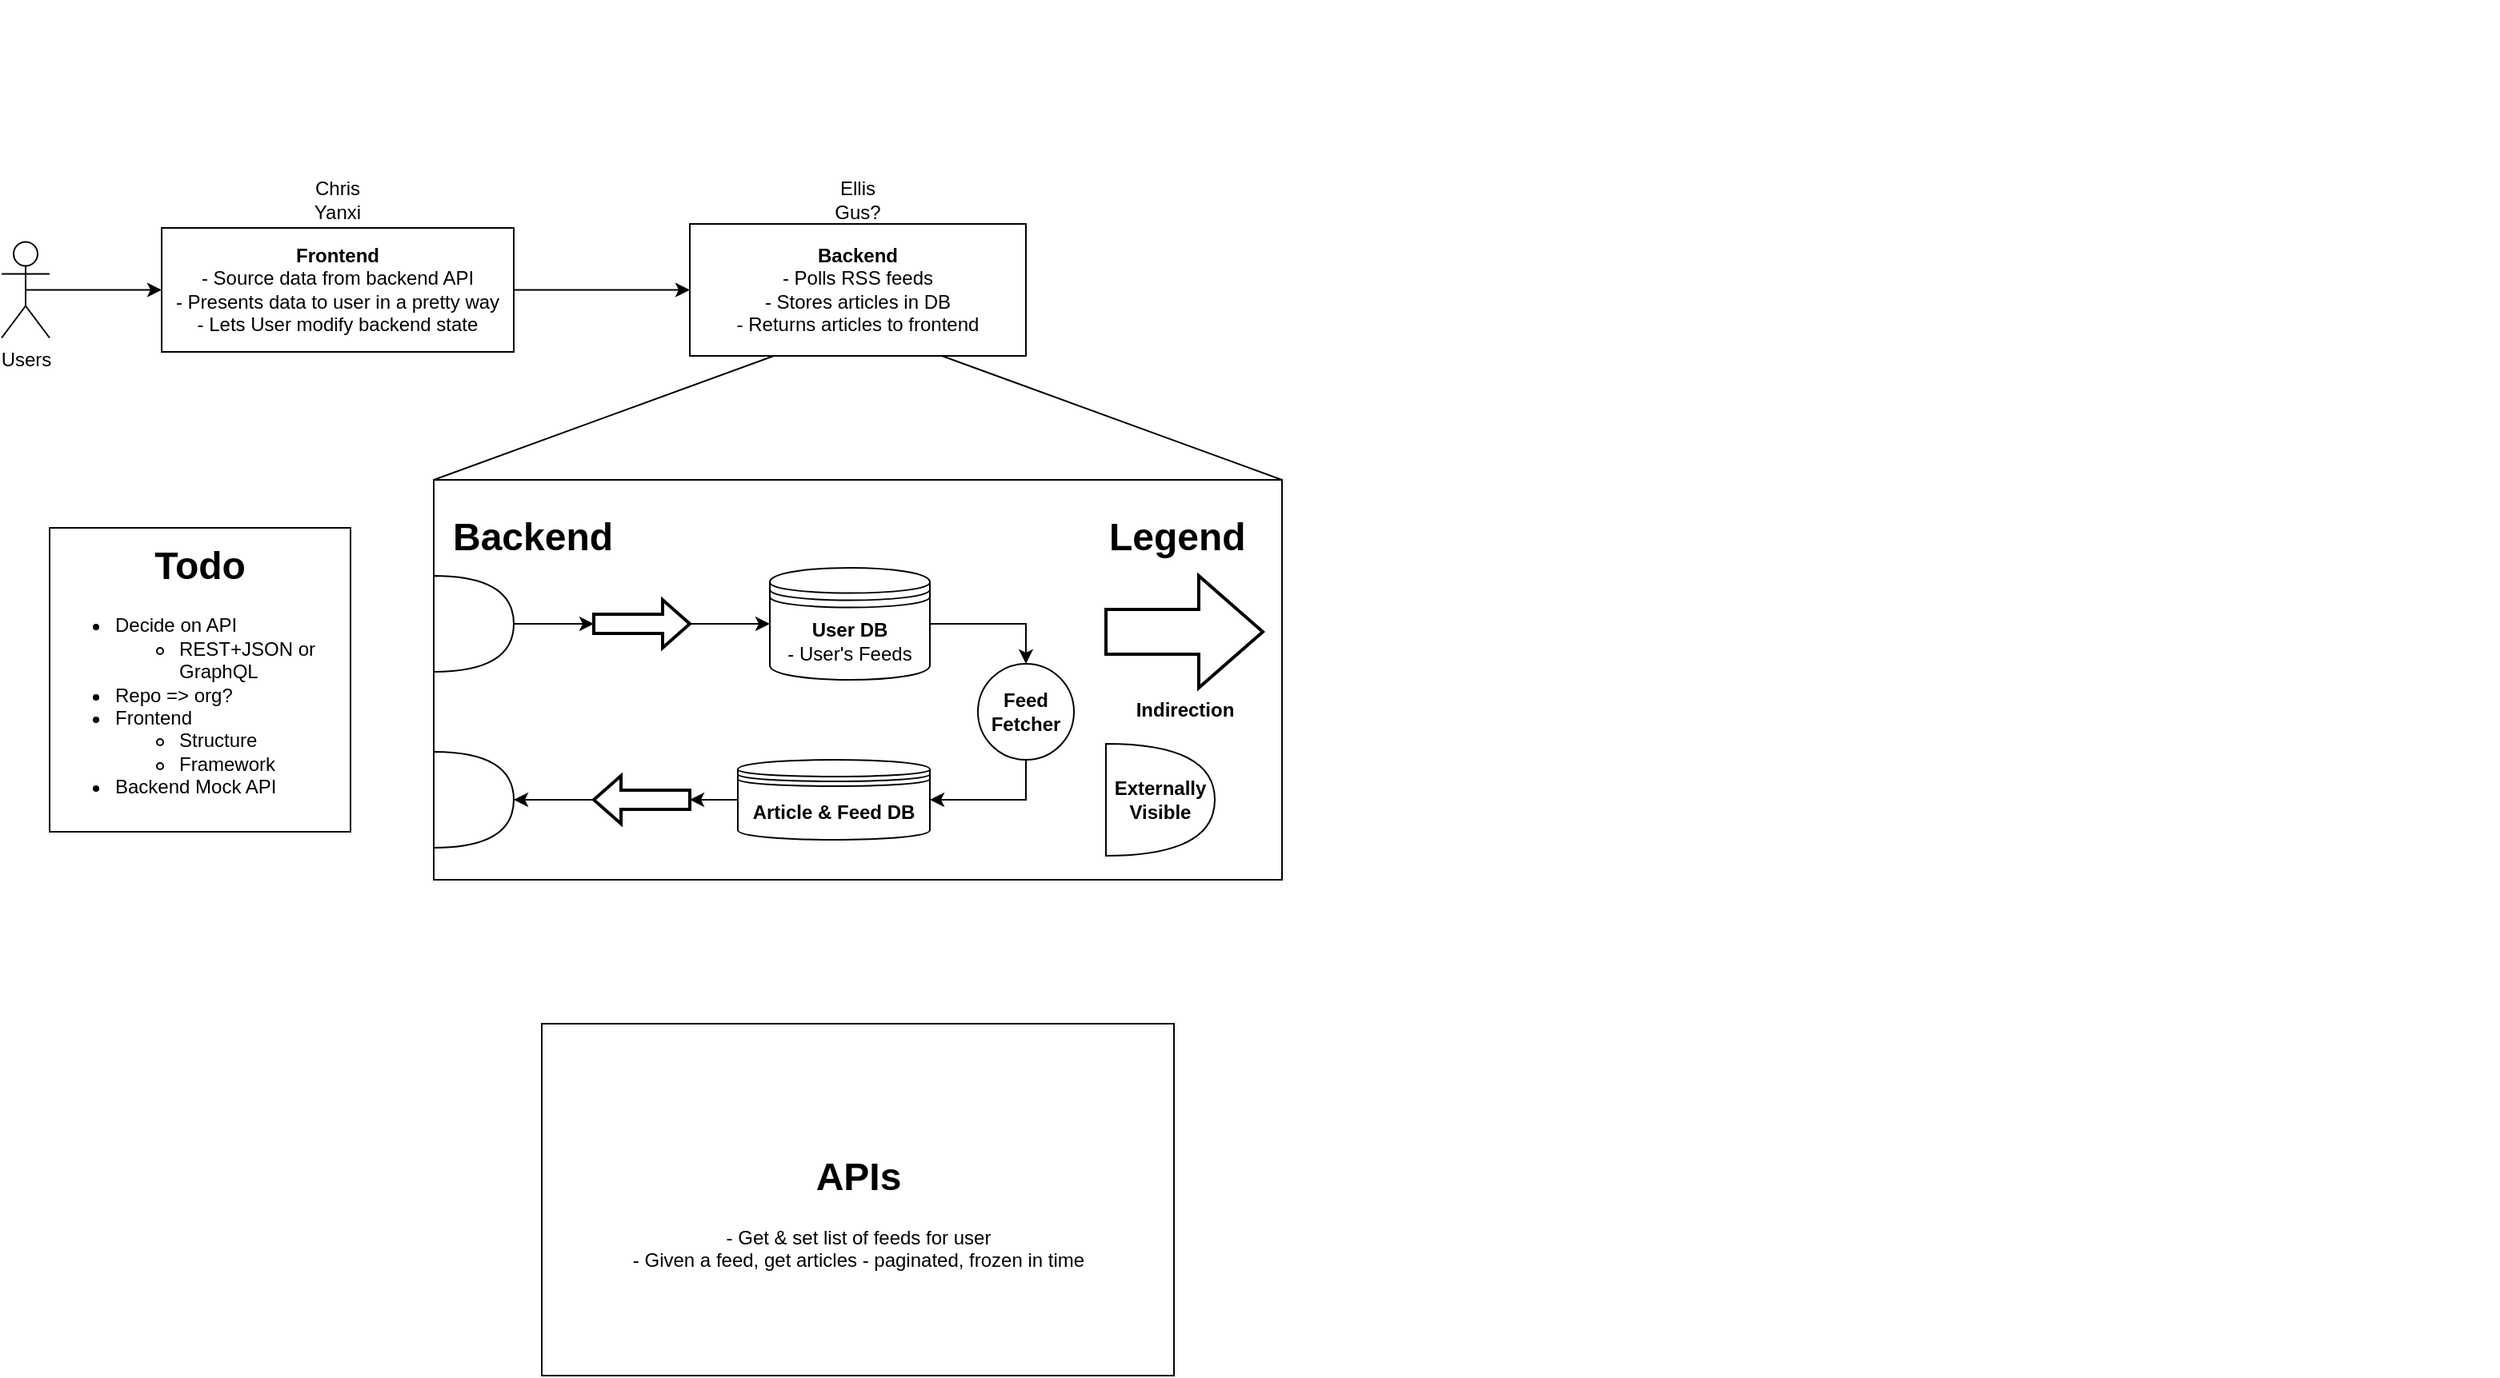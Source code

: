 <mxfile version="26.0.10">
  <diagram name="Page-1" id="ONNEkl865YsKOU8A_xtl">
    <mxGraphModel dx="1630" dy="1917" grid="1" gridSize="10" guides="1" tooltips="1" connect="1" arrows="1" fold="1" page="1" pageScale="1" pageWidth="1920" pageHeight="1200" math="0" shadow="0">
      <root>
        <mxCell id="0" />
        <mxCell id="1" parent="0" />
        <mxCell id="Un7B_MPfDlpBDxi7xrs7-4" style="edgeStyle=orthogonalEdgeStyle;rounded=0;orthogonalLoop=1;jettySize=auto;html=1;exitX=1;exitY=0.5;exitDx=0;exitDy=0;entryX=0;entryY=0.5;entryDx=0;entryDy=0;" parent="1" source="Un7B_MPfDlpBDxi7xrs7-1" target="Un7B_MPfDlpBDxi7xrs7-2" edge="1">
          <mxGeometry relative="1" as="geometry" />
        </mxCell>
        <mxCell id="Un7B_MPfDlpBDxi7xrs7-1" value="&lt;div&gt;&lt;b&gt;Frontend&lt;/b&gt;&lt;/div&gt;&lt;div&gt;- Source data from backend API&lt;/div&gt;&lt;div&gt;- Presents data to user in a pretty way&lt;/div&gt;&lt;div&gt;- Lets User modify backend state&lt;br&gt;&lt;/div&gt;" style="rounded=0;whiteSpace=wrap;html=1;" parent="1" vertex="1">
          <mxGeometry x="160" y="92.5" width="220" height="77.5" as="geometry" />
        </mxCell>
        <mxCell id="Un7B_MPfDlpBDxi7xrs7-2" value="&lt;div&gt;&lt;b&gt;Backend&lt;/b&gt;&lt;/div&gt;&lt;div&gt;- Polls RSS feeds&lt;/div&gt;&lt;div&gt;- Stores articles in DB&lt;/div&gt;&lt;div&gt;- Returns articles to frontend&lt;br&gt;&lt;/div&gt;" style="rounded=0;whiteSpace=wrap;html=1;" parent="1" vertex="1">
          <mxGeometry x="490" y="90" width="210" height="82.5" as="geometry" />
        </mxCell>
        <mxCell id="Un7B_MPfDlpBDxi7xrs7-5" style="edgeStyle=orthogonalEdgeStyle;rounded=0;orthogonalLoop=1;jettySize=auto;html=1;exitX=0.5;exitY=0.5;exitDx=0;exitDy=0;exitPerimeter=0;entryX=0;entryY=0.5;entryDx=0;entryDy=0;" parent="1" source="Un7B_MPfDlpBDxi7xrs7-3" target="Un7B_MPfDlpBDxi7xrs7-1" edge="1">
          <mxGeometry relative="1" as="geometry" />
        </mxCell>
        <mxCell id="Un7B_MPfDlpBDxi7xrs7-3" value="&lt;div&gt;Users&lt;/div&gt;" style="shape=umlActor;verticalLabelPosition=bottom;verticalAlign=top;html=1;outlineConnect=0;" parent="1" vertex="1">
          <mxGeometry x="60" y="101.25" width="30" height="60" as="geometry" />
        </mxCell>
        <mxCell id="Un7B_MPfDlpBDxi7xrs7-43" value="" style="endArrow=none;html=1;rounded=0;entryX=0.25;entryY=1;entryDx=0;entryDy=0;exitX=0;exitY=0;exitDx=0;exitDy=0;" parent="1" source="Un7B_MPfDlpBDxi7xrs7-34" target="Un7B_MPfDlpBDxi7xrs7-2" edge="1">
          <mxGeometry width="50" height="50" relative="1" as="geometry">
            <mxPoint x="410" y="330" as="sourcePoint" />
            <mxPoint x="460" y="280" as="targetPoint" />
          </mxGeometry>
        </mxCell>
        <mxCell id="Un7B_MPfDlpBDxi7xrs7-44" value="" style="endArrow=none;html=1;rounded=0;entryX=0.75;entryY=1;entryDx=0;entryDy=0;exitX=1;exitY=0;exitDx=0;exitDy=0;" parent="1" source="Un7B_MPfDlpBDxi7xrs7-34" target="Un7B_MPfDlpBDxi7xrs7-2" edge="1">
          <mxGeometry width="50" height="50" relative="1" as="geometry">
            <mxPoint x="410" y="330" as="sourcePoint" />
            <mxPoint x="460" y="280" as="targetPoint" />
          </mxGeometry>
        </mxCell>
        <mxCell id="Un7B_MPfDlpBDxi7xrs7-48" value="" style="group" parent="1" vertex="1" connectable="0">
          <mxGeometry x="330" y="250" width="530" height="250" as="geometry" />
        </mxCell>
        <mxCell id="Un7B_MPfDlpBDxi7xrs7-34" value="" style="rounded=0;whiteSpace=wrap;html=1;" parent="Un7B_MPfDlpBDxi7xrs7-48" vertex="1">
          <mxGeometry width="530" height="250" as="geometry" />
        </mxCell>
        <mxCell id="Un7B_MPfDlpBDxi7xrs7-15" style="edgeStyle=orthogonalEdgeStyle;rounded=0;orthogonalLoop=1;jettySize=auto;html=1;entryX=1;entryY=0.5;entryDx=0;entryDy=0;exitX=0.5;exitY=1;exitDx=0;exitDy=0;" parent="Un7B_MPfDlpBDxi7xrs7-48" source="Un7B_MPfDlpBDxi7xrs7-10" target="Un7B_MPfDlpBDxi7xrs7-12" edge="1">
          <mxGeometry relative="1" as="geometry" />
        </mxCell>
        <mxCell id="Un7B_MPfDlpBDxi7xrs7-10" value="&lt;div&gt;Feed&lt;/div&gt;&lt;div&gt;Fetcher&lt;/div&gt;" style="ellipse;whiteSpace=wrap;html=1;aspect=fixed;fontStyle=1" parent="Un7B_MPfDlpBDxi7xrs7-48" vertex="1">
          <mxGeometry x="340" y="115" width="60" height="60" as="geometry" />
        </mxCell>
        <mxCell id="Un7B_MPfDlpBDxi7xrs7-12" value="&lt;div&gt;&lt;b&gt;Article &amp;amp; Feed DB&lt;/b&gt;&lt;/div&gt;" style="shape=datastore;whiteSpace=wrap;html=1;" parent="Un7B_MPfDlpBDxi7xrs7-48" vertex="1">
          <mxGeometry x="190" y="175" width="120" height="50" as="geometry" />
        </mxCell>
        <mxCell id="Un7B_MPfDlpBDxi7xrs7-14" style="edgeStyle=orthogonalEdgeStyle;rounded=0;orthogonalLoop=1;jettySize=auto;html=1;entryX=0.5;entryY=0;entryDx=0;entryDy=0;" parent="Un7B_MPfDlpBDxi7xrs7-48" source="Un7B_MPfDlpBDxi7xrs7-13" target="Un7B_MPfDlpBDxi7xrs7-10" edge="1">
          <mxGeometry relative="1" as="geometry" />
        </mxCell>
        <mxCell id="Un7B_MPfDlpBDxi7xrs7-13" value="&lt;div&gt;&lt;b&gt;User DB&lt;/b&gt;&lt;/div&gt;&lt;div&gt;- User&#39;s Feeds&lt;br&gt;&lt;/div&gt;" style="shape=datastore;whiteSpace=wrap;html=1;" parent="Un7B_MPfDlpBDxi7xrs7-48" vertex="1">
          <mxGeometry x="210" y="55" width="100" height="70" as="geometry" />
        </mxCell>
        <mxCell id="Un7B_MPfDlpBDxi7xrs7-24" style="edgeStyle=orthogonalEdgeStyle;rounded=0;orthogonalLoop=1;jettySize=auto;html=1;" parent="Un7B_MPfDlpBDxi7xrs7-48" source="Un7B_MPfDlpBDxi7xrs7-20" target="Un7B_MPfDlpBDxi7xrs7-13" edge="1">
          <mxGeometry relative="1" as="geometry" />
        </mxCell>
        <mxCell id="Un7B_MPfDlpBDxi7xrs7-20" value="" style="verticalLabelPosition=bottom;verticalAlign=top;html=1;strokeWidth=2;shape=mxgraph.arrows2.arrow;dy=0.6;dx=17;notch=0;" parent="Un7B_MPfDlpBDxi7xrs7-48" vertex="1">
          <mxGeometry x="100" y="75" width="60" height="30" as="geometry" />
        </mxCell>
        <mxCell id="Un7B_MPfDlpBDxi7xrs7-25" style="edgeStyle=orthogonalEdgeStyle;rounded=0;orthogonalLoop=1;jettySize=auto;html=1;" parent="Un7B_MPfDlpBDxi7xrs7-48" source="Un7B_MPfDlpBDxi7xrs7-12" target="Un7B_MPfDlpBDxi7xrs7-22" edge="1">
          <mxGeometry relative="1" as="geometry" />
        </mxCell>
        <mxCell id="Un7B_MPfDlpBDxi7xrs7-46" style="edgeStyle=orthogonalEdgeStyle;rounded=0;orthogonalLoop=1;jettySize=auto;html=1;" parent="Un7B_MPfDlpBDxi7xrs7-48" source="Un7B_MPfDlpBDxi7xrs7-22" target="Un7B_MPfDlpBDxi7xrs7-28" edge="1">
          <mxGeometry relative="1" as="geometry" />
        </mxCell>
        <mxCell id="Un7B_MPfDlpBDxi7xrs7-22" value="" style="verticalLabelPosition=bottom;verticalAlign=top;html=1;strokeWidth=2;shape=mxgraph.arrows2.arrow;dy=0.6;dx=17;notch=0;rotation=-180;" parent="Un7B_MPfDlpBDxi7xrs7-48" vertex="1">
          <mxGeometry x="100" y="185" width="60" height="30" as="geometry" />
        </mxCell>
        <mxCell id="Un7B_MPfDlpBDxi7xrs7-26" value="Indirection" style="verticalLabelPosition=bottom;verticalAlign=top;html=1;strokeWidth=2;shape=mxgraph.arrows2.arrow;dy=0.6;dx=40;notch=0;fontStyle=1" parent="Un7B_MPfDlpBDxi7xrs7-48" vertex="1">
          <mxGeometry x="420" y="60" width="98" height="70" as="geometry" />
        </mxCell>
        <mxCell id="Un7B_MPfDlpBDxi7xrs7-28" value="" style="shape=or;whiteSpace=wrap;html=1;" parent="Un7B_MPfDlpBDxi7xrs7-48" vertex="1">
          <mxGeometry y="170" width="50" height="60" as="geometry" />
        </mxCell>
        <mxCell id="Un7B_MPfDlpBDxi7xrs7-29" value="&lt;div&gt;Externally&lt;/div&gt;&lt;div&gt;Visible&lt;br&gt;&lt;/div&gt;" style="shape=or;whiteSpace=wrap;html=1;fontStyle=1" parent="Un7B_MPfDlpBDxi7xrs7-48" vertex="1">
          <mxGeometry x="420" y="165" width="68" height="70" as="geometry" />
        </mxCell>
        <mxCell id="Un7B_MPfDlpBDxi7xrs7-30" value="&lt;h1 style=&quot;margin-top: 0px;&quot;&gt;Legend&lt;/h1&gt;" style="text;html=1;whiteSpace=wrap;overflow=hidden;rounded=0;" parent="Un7B_MPfDlpBDxi7xrs7-48" vertex="1">
          <mxGeometry x="420" y="15" width="98" height="40" as="geometry" />
        </mxCell>
        <mxCell id="Un7B_MPfDlpBDxi7xrs7-32" value="" style="shape=or;whiteSpace=wrap;html=1;" parent="Un7B_MPfDlpBDxi7xrs7-48" vertex="1">
          <mxGeometry y="60" width="50" height="60" as="geometry" />
        </mxCell>
        <mxCell id="Un7B_MPfDlpBDxi7xrs7-33" style="edgeStyle=orthogonalEdgeStyle;rounded=0;orthogonalLoop=1;jettySize=auto;html=1;" parent="Un7B_MPfDlpBDxi7xrs7-48" source="Un7B_MPfDlpBDxi7xrs7-32" target="Un7B_MPfDlpBDxi7xrs7-20" edge="1">
          <mxGeometry relative="1" as="geometry" />
        </mxCell>
        <mxCell id="Un7B_MPfDlpBDxi7xrs7-36" value="&lt;h1 style=&quot;margin-top: 0px;&quot;&gt;Backend&lt;/h1&gt;" style="text;html=1;whiteSpace=wrap;overflow=hidden;rounded=0;" parent="Un7B_MPfDlpBDxi7xrs7-48" vertex="1">
          <mxGeometry x="10" y="15" width="109" height="40" as="geometry" />
        </mxCell>
        <mxCell id="mnFB6uuwoRAHt490Lffs-2" value="&lt;div&gt;Chris&lt;/div&gt;&lt;div&gt;Yanxi&lt;/div&gt;" style="text;html=1;align=center;verticalAlign=middle;whiteSpace=wrap;rounded=0;" parent="1" vertex="1">
          <mxGeometry x="240" y="60" width="60" height="30" as="geometry" />
        </mxCell>
        <mxCell id="mnFB6uuwoRAHt490Lffs-3" value="&lt;div&gt;Ellis&lt;/div&gt;&lt;div&gt;Gus?&lt;br&gt;&lt;/div&gt;" style="text;html=1;align=center;verticalAlign=middle;whiteSpace=wrap;rounded=0;" parent="1" vertex="1">
          <mxGeometry x="565" y="60" width="60" height="30" as="geometry" />
        </mxCell>
        <mxCell id="mnFB6uuwoRAHt490Lffs-4" value="&lt;h1 style=&quot;margin-top: 0px;&quot;&gt;&lt;font style=&quot;font-size: 24px;&quot;&gt;&lt;b&gt;Todo&lt;/b&gt;&lt;/font&gt;&lt;/h1&gt;&lt;div align=&quot;left&quot;&gt;&lt;ul&gt;&lt;li&gt;Decide on API&lt;/li&gt;&lt;ul&gt;&lt;li&gt;REST+JSON or GraphQL&lt;br&gt;&lt;/li&gt;&lt;/ul&gt;&lt;li&gt;Repo =&amp;gt; org?&lt;/li&gt;&lt;li&gt;Frontend&lt;/li&gt;&lt;ul&gt;&lt;li&gt;Structure&lt;/li&gt;&lt;li&gt;Framework&lt;/li&gt;&lt;/ul&gt;&lt;li&gt;Backend Mock API&lt;br&gt;&lt;/li&gt;&lt;/ul&gt;&lt;/div&gt;" style="rounded=0;whiteSpace=wrap;html=1;" parent="1" vertex="1">
          <mxGeometry x="90" y="280" width="188" height="190" as="geometry" />
        </mxCell>
        <mxCell id="mnFB6uuwoRAHt490Lffs-5" value="&lt;h1&gt;APIs&lt;/h1&gt;&lt;div&gt;- Get &amp;amp; set list of feeds for user&lt;/div&gt;&lt;div&gt;- Given a feed, get articles - paginated, frozen in time&lt;br&gt;&lt;/div&gt;" style="rounded=0;whiteSpace=wrap;html=1;" parent="1" vertex="1">
          <mxGeometry x="397.5" y="590" width="395" height="220" as="geometry" />
        </mxCell>
        <mxCell id="9T8Q0Cszgrzwzj3hXtL0-1" value="" style="shape=image;verticalLabelPosition=bottom;labelBackgroundColor=default;verticalAlign=top;aspect=fixed;imageAspect=0;image=https://www.elliance.com/media/61850/the_power_of_rss.gif;" vertex="1" parent="1">
          <mxGeometry x="1120" y="-50" width="500" height="610" as="geometry" />
        </mxCell>
      </root>
    </mxGraphModel>
  </diagram>
</mxfile>

